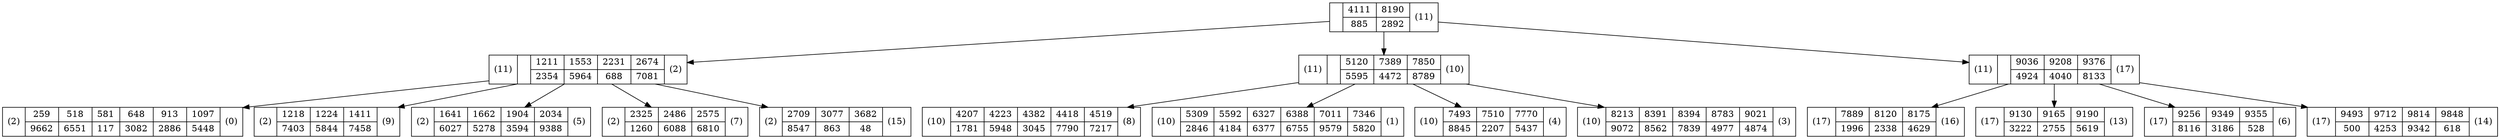digraph tree {
	node [shape=record];
	n11 [label="<c0> |{4111|<c0> 885} |{8190|<c1> 2892} |(11)"];
	n2 [label="(11)|<c0> |{1211|<c0> 2354} |{1553|<c1> 5964} |{2231|<c2> 688} |{2674|<c3> 7081} |(2)"];
	n0 [label="(2)|{259|9662}|{518|6551}|{581|117}|{648|3082}|{913|2886}|{1097|5448}|(0)"];
	n2 -> n0
	n9 [label="(2)|{1218|7403}|{1224|5844}|{1411|7458}|(9)"];
	n2 -> n9
	n5 [label="(2)|{1641|6027}|{1662|5278}|{1904|3594}|{2034|9388}|(5)"];
	n2 -> n5
	n7 [label="(2)|{2325|1260}|{2486|6088}|{2575|6810}|(7)"];
	n2 -> n7
	n15 [label="(2)|{2709|8547}|{3077|863}|{3682|48}|(15)"];
	n2 -> n15
	n11 -> n2
	n10 [label="(11)|<c0> |{5120|<c0> 5595} |{7389|<c1> 4472} |{7850|<c2> 8789} |(10)"];
	n8 [label="(10)|{4207|1781}|{4223|5948}|{4382|3045}|{4418|7790}|{4519|7217}|(8)"];
	n10 -> n8
	n1 [label="(10)|{5309|2846}|{5592|4184}|{6327|6377}|{6388|6755}|{7011|9579}|{7346|5820}|(1)"];
	n10 -> n1
	n4 [label="(10)|{7493|8845}|{7510|2207}|{7770|5437}|(4)"];
	n10 -> n4
	n3 [label="(10)|{8213|9072}|{8391|8562}|{8394|7839}|{8783|4977}|{9021|4874}|(3)"];
	n10 -> n3
	n11 -> n10
	n17 [label="(11)|<c0> |{9036|<c0> 4924} |{9208|<c1> 4040} |{9376|<c2> 8133} |(17)"];
	n16 [label="(17)|{7889|1996}|{8120|2338}|{8175|4629}|(16)"];
	n17 -> n16
	n13 [label="(17)|{9130|3222}|{9165|2755}|{9190|5619}|(13)"];
	n17 -> n13
	n6 [label="(17)|{9256|8116}|{9349|3186}|{9355|528}|(6)"];
	n17 -> n6
	n14 [label="(17)|{9493|500}|{9712|4253}|{9814|9342}|{9848|618}|(14)"];
	n17 -> n14
	n11 -> n17
}